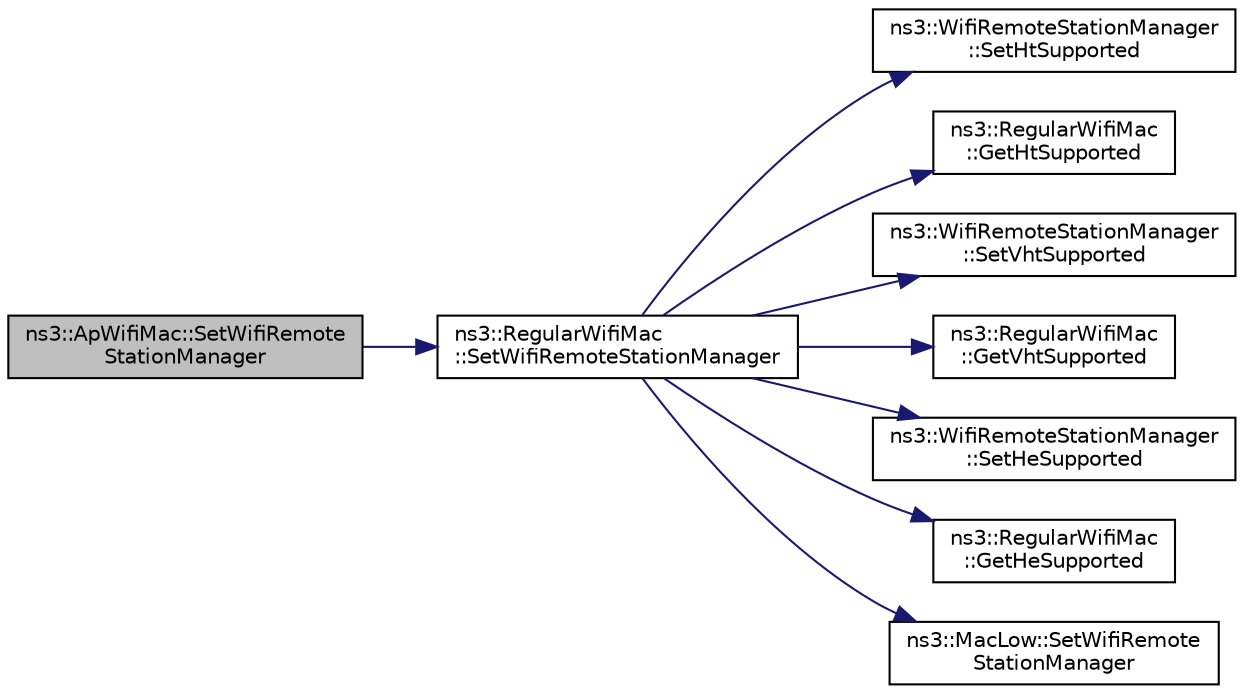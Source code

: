 digraph "ns3::ApWifiMac::SetWifiRemoteStationManager"
{
  edge [fontname="Helvetica",fontsize="10",labelfontname="Helvetica",labelfontsize="10"];
  node [fontname="Helvetica",fontsize="10",shape=record];
  rankdir="LR";
  Node1 [label="ns3::ApWifiMac::SetWifiRemote\lStationManager",height=0.2,width=0.4,color="black", fillcolor="grey75", style="filled", fontcolor="black"];
  Node1 -> Node2 [color="midnightblue",fontsize="10",style="solid"];
  Node2 [label="ns3::RegularWifiMac\l::SetWifiRemoteStationManager",height=0.2,width=0.4,color="black", fillcolor="white", style="filled",URL="$df/db9/classns3_1_1RegularWifiMac.html#a78959718cd1c3543063f991f9d5eb61b"];
  Node2 -> Node3 [color="midnightblue",fontsize="10",style="solid"];
  Node3 [label="ns3::WifiRemoteStationManager\l::SetHtSupported",height=0.2,width=0.4,color="black", fillcolor="white", style="filled",URL="$d6/d65/classns3_1_1WifiRemoteStationManager.html#a9078e641b9b16f237974d07d37d88af9"];
  Node2 -> Node4 [color="midnightblue",fontsize="10",style="solid"];
  Node4 [label="ns3::RegularWifiMac\l::GetHtSupported",height=0.2,width=0.4,color="black", fillcolor="white", style="filled",URL="$df/db9/classns3_1_1RegularWifiMac.html#a533990b906e4fd7b6852e6d124701eb2"];
  Node2 -> Node5 [color="midnightblue",fontsize="10",style="solid"];
  Node5 [label="ns3::WifiRemoteStationManager\l::SetVhtSupported",height=0.2,width=0.4,color="black", fillcolor="white", style="filled",URL="$d6/d65/classns3_1_1WifiRemoteStationManager.html#a149cf907f831f80e22162624a01f6c1a"];
  Node2 -> Node6 [color="midnightblue",fontsize="10",style="solid"];
  Node6 [label="ns3::RegularWifiMac\l::GetVhtSupported",height=0.2,width=0.4,color="black", fillcolor="white", style="filled",URL="$df/db9/classns3_1_1RegularWifiMac.html#afc1f3e8ba1d594c0a8716f8471e9da7a"];
  Node2 -> Node7 [color="midnightblue",fontsize="10",style="solid"];
  Node7 [label="ns3::WifiRemoteStationManager\l::SetHeSupported",height=0.2,width=0.4,color="black", fillcolor="white", style="filled",URL="$d6/d65/classns3_1_1WifiRemoteStationManager.html#a18c218db519ceb78e910b6184a4e2992"];
  Node2 -> Node8 [color="midnightblue",fontsize="10",style="solid"];
  Node8 [label="ns3::RegularWifiMac\l::GetHeSupported",height=0.2,width=0.4,color="black", fillcolor="white", style="filled",URL="$df/db9/classns3_1_1RegularWifiMac.html#a8c3bcca7041c4dc4c6d8b4651549ad98"];
  Node2 -> Node9 [color="midnightblue",fontsize="10",style="solid"];
  Node9 [label="ns3::MacLow::SetWifiRemote\lStationManager",height=0.2,width=0.4,color="black", fillcolor="white", style="filled",URL="$d3/da6/classns3_1_1MacLow.html#a8151fd0fa31a7034f86aa65b3e4973fa"];
}
